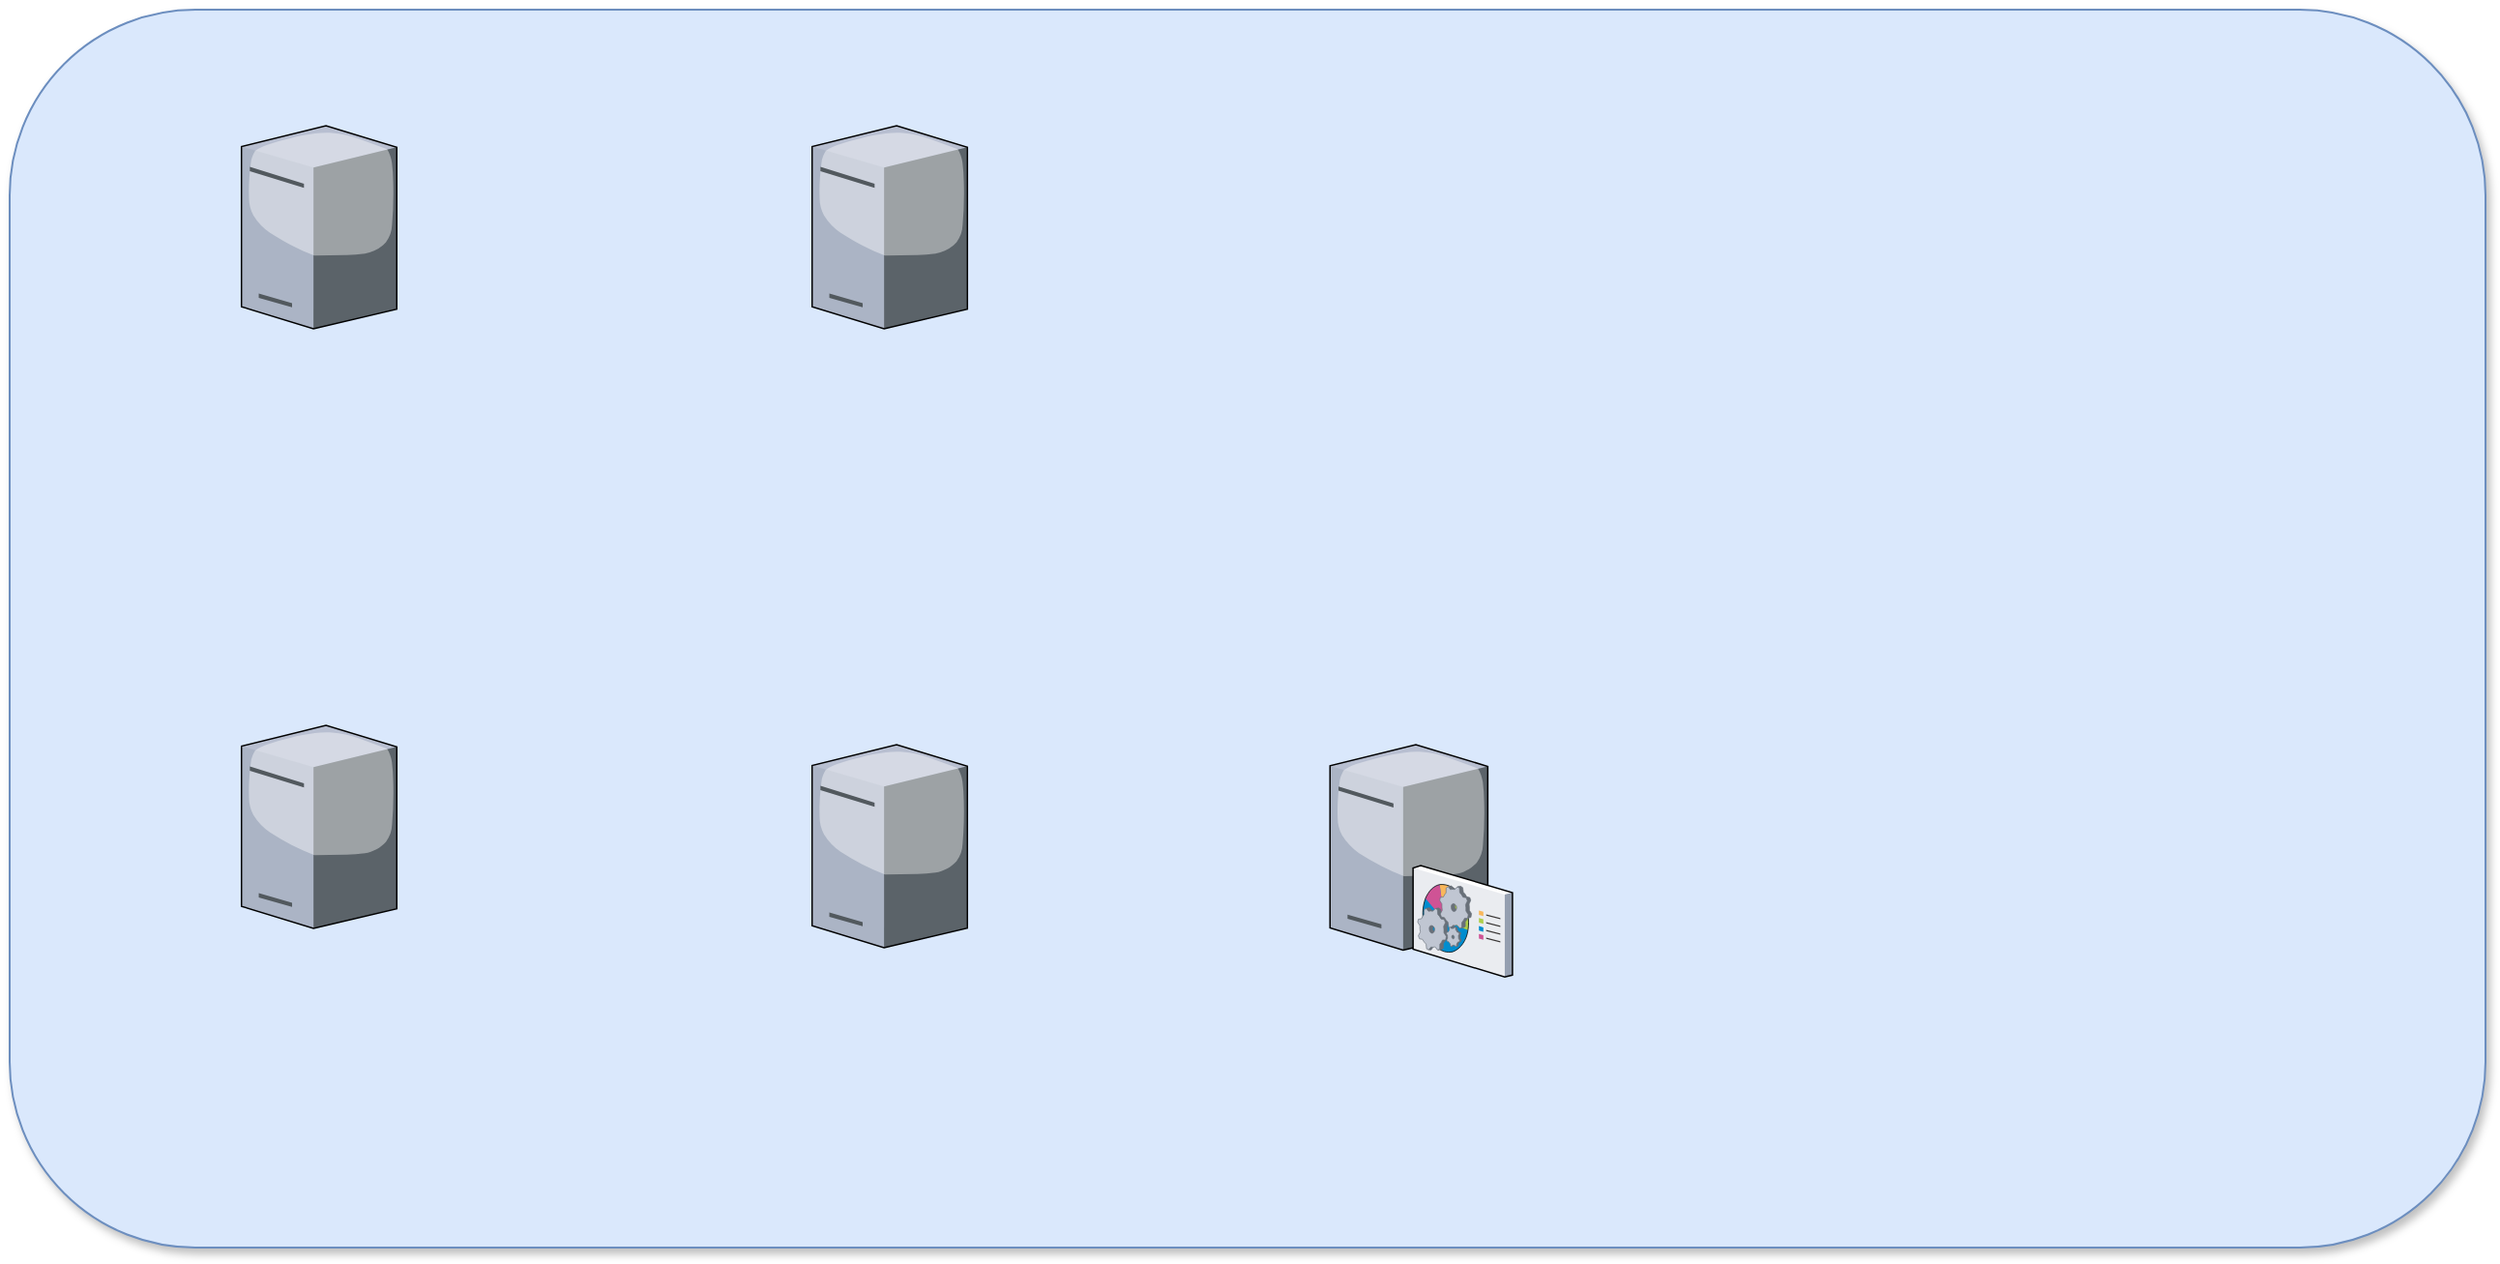 <mxfile version="20.7.4" type="device"><diagram name="Page-1" id="822b0af5-4adb-64df-f703-e8dfc1f81529"><mxGraphModel dx="1501" dy="1018" grid="1" gridSize="10" guides="1" tooltips="1" connect="1" arrows="1" fold="1" page="1" pageScale="1" pageWidth="1100" pageHeight="850" background="none" math="0" shadow="0"><root><mxCell id="0"/><mxCell id="1" parent="0"/><mxCell id="iusge5ee-M2Rv4EKtctL-18" value="" style="rounded=1;whiteSpace=wrap;html=1;shadow=1;fillColor=#dae8fc;strokeColor=#6c8ebf;" vertex="1" parent="1"><mxGeometry x="120" y="80" width="1280" height="640" as="geometry"/></mxCell><mxCell id="iusge5ee-M2Rv4EKtctL-8" value="" style="group" vertex="1" connectable="0" parent="1"><mxGeometry x="190" y="450" width="180" height="200" as="geometry"/></mxCell><mxCell id="7d933b09d9755ecc-9" value="" style="verticalLabelPosition=bottom;aspect=fixed;html=1;verticalAlign=top;strokeColor=none;shape=mxgraph.citrix.tower_server;rounded=0;shadow=0;comic=0;fontFamily=Verdana;" parent="iusge5ee-M2Rv4EKtctL-8" vertex="1"><mxGeometry x="49.86" width="80.29" height="105" as="geometry"/></mxCell><mxCell id="iusge5ee-M2Rv4EKtctL-2" value="" style="shape=image;verticalLabelPosition=bottom;labelBackgroundColor=default;verticalAlign=top;aspect=fixed;imageAspect=0;image=https://upload.wikimedia.org/wikipedia/commons/thumb/5/53/Apache_kafka_wordtype.svg/1280px-Apache_kafka_wordtype.svg.png;" vertex="1" parent="iusge5ee-M2Rv4EKtctL-8"><mxGeometry y="110" width="180" height="90" as="geometry"/></mxCell><mxCell id="iusge5ee-M2Rv4EKtctL-9" value="" style="group" vertex="1" connectable="0" parent="1"><mxGeometry x="370" y="460" width="410" height="231.08" as="geometry"/></mxCell><mxCell id="iusge5ee-M2Rv4EKtctL-3" value="" style="shape=image;verticalLabelPosition=bottom;labelBackgroundColor=default;verticalAlign=top;aspect=fixed;imageAspect=0;image=https://upload.wikimedia.org/wikipedia/commons/thumb/c/c6/Influxdb_logo.svg/2560px-Influxdb_logo.svg.png;" vertex="1" parent="iusge5ee-M2Rv4EKtctL-9"><mxGeometry y="78.91" width="410" height="152.17" as="geometry"/></mxCell><mxCell id="iusge5ee-M2Rv4EKtctL-4" value="" style="verticalLabelPosition=bottom;aspect=fixed;html=1;verticalAlign=top;strokeColor=none;shape=mxgraph.citrix.tower_server;rounded=0;shadow=0;comic=0;fontFamily=Verdana;" vertex="1" parent="iusge5ee-M2Rv4EKtctL-9"><mxGeometry x="164.85" width="80.29" height="105" as="geometry"/></mxCell><mxCell id="iusge5ee-M2Rv4EKtctL-10" value="" style="group" vertex="1" connectable="0" parent="1"><mxGeometry x="470" y="140" width="427" height="267" as="geometry"/></mxCell><mxCell id="iusge5ee-M2Rv4EKtctL-6" value="" style="shape=image;verticalLabelPosition=bottom;labelBackgroundColor=default;verticalAlign=top;aspect=fixed;imageAspect=0;image=https://d1.awsstatic.com/partner-network/partner_marketing_web_team/600x400-logos/600x400_Grafana.48e569d4a931c706c0b4b7910aeeefabab54a750.png;" vertex="1" parent="iusge5ee-M2Rv4EKtctL-10"><mxGeometry y="79.93" width="210" height="140.13" as="geometry"/></mxCell><mxCell id="iusge5ee-M2Rv4EKtctL-7" value="" style="verticalLabelPosition=bottom;aspect=fixed;html=1;verticalAlign=top;strokeColor=none;shape=mxgraph.citrix.tower_server;rounded=0;shadow=0;comic=0;fontFamily=Verdana;" vertex="1" parent="iusge5ee-M2Rv4EKtctL-10"><mxGeometry x="64.86" width="80.29" height="105" as="geometry"/></mxCell><mxCell id="iusge5ee-M2Rv4EKtctL-16" value="" style="group" vertex="1" connectable="0" parent="1"><mxGeometry x="165.08" y="140" width="229.84" height="190" as="geometry"/></mxCell><mxCell id="iusge5ee-M2Rv4EKtctL-12" value="" style="shape=image;verticalLabelPosition=bottom;labelBackgroundColor=default;verticalAlign=top;aspect=fixed;imageAspect=0;image=https://www.dariawan.com/media/images/tech-spring-boot.width-1024.png;" vertex="1" parent="iusge5ee-M2Rv4EKtctL-16"><mxGeometry y="120" width="229.84" height="70" as="geometry"/></mxCell><mxCell id="iusge5ee-M2Rv4EKtctL-14" value="" style="verticalLabelPosition=bottom;aspect=fixed;html=1;verticalAlign=top;strokeColor=none;shape=mxgraph.citrix.tower_server;rounded=0;shadow=0;comic=0;fontFamily=Verdana;" vertex="1" parent="iusge5ee-M2Rv4EKtctL-16"><mxGeometry x="74.77" width="80.29" height="105" as="geometry"/></mxCell><mxCell id="iusge5ee-M2Rv4EKtctL-17" value="" style="verticalLabelPosition=bottom;sketch=0;aspect=fixed;html=1;verticalAlign=top;strokeColor=none;align=center;outlineConnect=0;shape=mxgraph.citrix.command_center;shadow=0;" vertex="1" parent="1"><mxGeometry x="802.62" y="460" width="94.38" height="120" as="geometry"/></mxCell></root></mxGraphModel></diagram></mxfile>